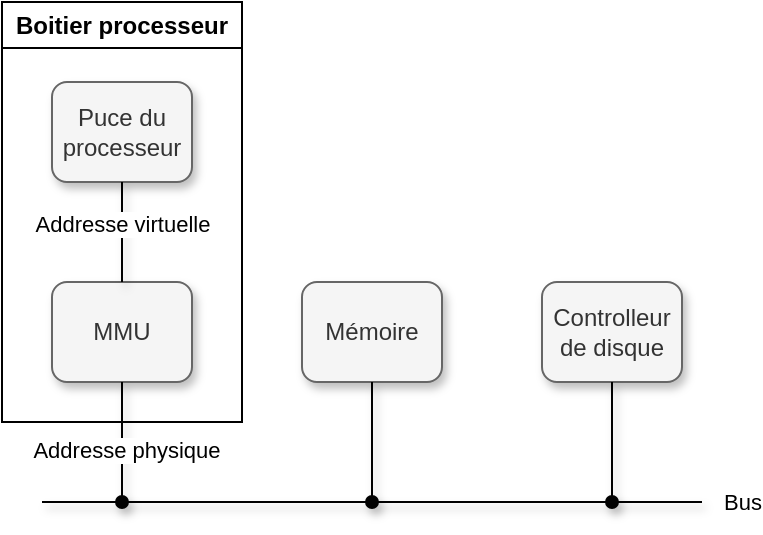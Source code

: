 <mxfile version="27.0.9">
  <diagram name="Page-1" id="aSCsJ7SQcSlIBMJyjBea">
    <mxGraphModel dx="1042" dy="639" grid="1" gridSize="10" guides="1" tooltips="1" connect="1" arrows="1" fold="1" page="1" pageScale="1" pageWidth="850" pageHeight="1100" math="0" shadow="0">
      <root>
        <mxCell id="0" />
        <mxCell id="1" parent="0" />
        <mxCell id="5VhwWWGpiWdkqpMTI2WD-1" value="" style="endArrow=none;html=1;rounded=0;shadow=1;" edge="1" parent="1">
          <mxGeometry width="50" height="50" relative="1" as="geometry">
            <mxPoint x="140" y="320" as="sourcePoint" />
            <mxPoint x="470" y="320" as="targetPoint" />
          </mxGeometry>
        </mxCell>
        <mxCell id="5VhwWWGpiWdkqpMTI2WD-16" value="Bus" style="edgeLabel;html=1;align=center;verticalAlign=middle;resizable=0;points=[];" vertex="1" connectable="0" parent="5VhwWWGpiWdkqpMTI2WD-1">
          <mxGeometry x="0.404" y="-1" relative="1" as="geometry">
            <mxPoint x="118" y="-1" as="offset" />
          </mxGeometry>
        </mxCell>
        <mxCell id="5VhwWWGpiWdkqpMTI2WD-7" value="Boitier processeur" style="swimlane;whiteSpace=wrap;html=1;" vertex="1" parent="1">
          <mxGeometry x="120" y="70" width="120" height="210" as="geometry" />
        </mxCell>
        <mxCell id="5VhwWWGpiWdkqpMTI2WD-5" value="Puce du processeur" style="rounded=1;whiteSpace=wrap;html=1;fillColor=#f5f5f5;fontColor=#333333;strokeColor=#666666;shadow=1;" vertex="1" parent="5VhwWWGpiWdkqpMTI2WD-7">
          <mxGeometry x="25" y="40" width="70" height="50" as="geometry" />
        </mxCell>
        <mxCell id="5VhwWWGpiWdkqpMTI2WD-8" value="MMU" style="rounded=1;whiteSpace=wrap;html=1;fillColor=#f5f5f5;fontColor=#333333;strokeColor=#666666;shadow=1;" vertex="1" parent="5VhwWWGpiWdkqpMTI2WD-7">
          <mxGeometry x="25" y="140" width="70" height="50" as="geometry" />
        </mxCell>
        <mxCell id="5VhwWWGpiWdkqpMTI2WD-9" value="" style="endArrow=none;html=1;rounded=0;exitX=0.5;exitY=1;exitDx=0;exitDy=0;startFill=0;shadow=1;" edge="1" parent="5VhwWWGpiWdkqpMTI2WD-7" source="5VhwWWGpiWdkqpMTI2WD-5" target="5VhwWWGpiWdkqpMTI2WD-8">
          <mxGeometry width="50" height="50" relative="1" as="geometry">
            <mxPoint x="290" y="290" as="sourcePoint" />
            <mxPoint x="340" y="240" as="targetPoint" />
          </mxGeometry>
        </mxCell>
        <mxCell id="5VhwWWGpiWdkqpMTI2WD-10" value="Addresse virtuelle" style="edgeLabel;html=1;align=center;verticalAlign=middle;resizable=0;points=[];" vertex="1" connectable="0" parent="5VhwWWGpiWdkqpMTI2WD-9">
          <mxGeometry x="-0.064" y="1" relative="1" as="geometry">
            <mxPoint x="-1" y="-3" as="offset" />
          </mxGeometry>
        </mxCell>
        <mxCell id="5VhwWWGpiWdkqpMTI2WD-11" value="" style="endArrow=oval;html=1;rounded=0;endFill=1;shadow=1;" edge="1" parent="1">
          <mxGeometry width="50" height="50" relative="1" as="geometry">
            <mxPoint x="180" y="260" as="sourcePoint" />
            <mxPoint x="180" y="320" as="targetPoint" />
          </mxGeometry>
        </mxCell>
        <mxCell id="5VhwWWGpiWdkqpMTI2WD-12" value="Addresse physique" style="edgeLabel;html=1;align=center;verticalAlign=middle;resizable=0;points=[];" vertex="1" connectable="0" parent="5VhwWWGpiWdkqpMTI2WD-11">
          <mxGeometry x="0.135" y="2" relative="1" as="geometry">
            <mxPoint as="offset" />
          </mxGeometry>
        </mxCell>
        <mxCell id="5VhwWWGpiWdkqpMTI2WD-13" value="Mémoire" style="rounded=1;whiteSpace=wrap;html=1;fillColor=#f5f5f5;fontColor=#333333;strokeColor=#666666;shadow=1;" vertex="1" parent="1">
          <mxGeometry x="270" y="210" width="70" height="50" as="geometry" />
        </mxCell>
        <mxCell id="5VhwWWGpiWdkqpMTI2WD-15" value="Controlleur de disque" style="rounded=1;whiteSpace=wrap;html=1;fillColor=#f5f5f5;fontColor=#333333;strokeColor=#666666;shadow=1;" vertex="1" parent="1">
          <mxGeometry x="390" y="210" width="70" height="50" as="geometry" />
        </mxCell>
        <mxCell id="5VhwWWGpiWdkqpMTI2WD-17" value="" style="endArrow=oval;html=1;rounded=0;exitX=0.5;exitY=1;exitDx=0;exitDy=0;endFill=1;shadow=1;" edge="1" parent="1" source="5VhwWWGpiWdkqpMTI2WD-13">
          <mxGeometry width="50" height="50" relative="1" as="geometry">
            <mxPoint x="305" y="240" as="sourcePoint" />
            <mxPoint x="305" y="320" as="targetPoint" />
          </mxGeometry>
        </mxCell>
        <mxCell id="5VhwWWGpiWdkqpMTI2WD-20" value="" style="endArrow=oval;html=1;rounded=0;endFill=1;exitX=0.5;exitY=1;exitDx=0;exitDy=0;shadow=1;" edge="1" parent="1" source="5VhwWWGpiWdkqpMTI2WD-15">
          <mxGeometry width="50" height="50" relative="1" as="geometry">
            <mxPoint x="430" y="270" as="sourcePoint" />
            <mxPoint x="425" y="320" as="targetPoint" />
          </mxGeometry>
        </mxCell>
      </root>
    </mxGraphModel>
  </diagram>
</mxfile>
